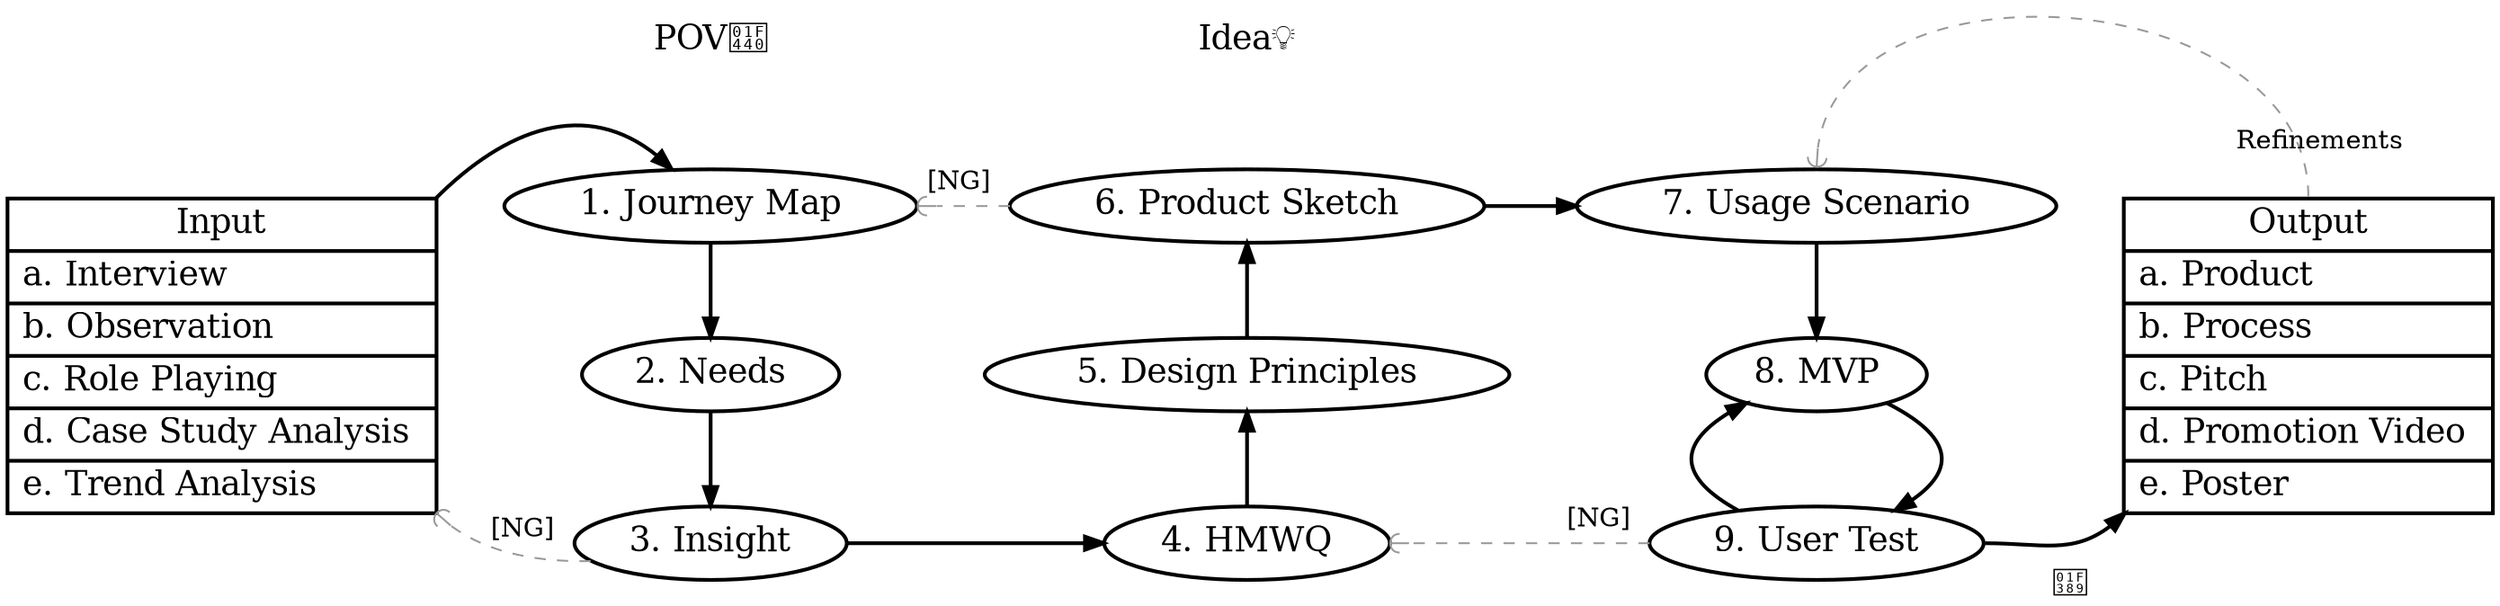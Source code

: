 # dot -T png edp-toolkit.dot -o edp-toolkit.png
digraph graph_name {
    graph [
	   rankdir = LR;
	   nodesep = 0.7;
	   ];
    edge [
	  style = bold;
	  shape = oval;
	  ];
    node [
	  style = bold;
	  fontsize = 18;
	  ];

    Input [
	   label = "Input|a. Interview \l|b. Observation \l|c. Role Playing \l|d. Case Study Analysis \l|e. Trend Analysis \l",
	   shape = record,
	   ];
    Output [
	    label = "Output|a. Product \l|b. Process \l|c. Pitch \l|d. Promotion Video \l|e. Poster \l",
	    shape = record,
	    ];

    CJM[label = "1. Journey Map"];
    Needs[label = "2. Needs"];
    Insight[label = "3. Insight"];
    HMWQ[label = "4. HMWQ"];
    DP [label = "5. Design Principles"];
    Sketch [label = "6. Product Sketch"];
    Story [label = "7. Usage Scenario"];
    MVP [label = "8. MVP"];
    Test [label = "9. User Test"];

    # connect
    Input -> CJM [
		  tailport = ne,
		  headport = nw
		  ];

    CJM -> Needs;
    Needs -> Insight;
    Insight -> HMWQ;
    //	HMWQ -> DP;
    //	DP -> Sketch;

    Sketch -> DP [dir = back];
    DP -> HMWQ [dir = back];

    Sketch -> Story;
    Story -> MVP;
    MVP -> Test;
    Test -> MVP;

    Test -> Output [
		    taillabel = "🎉",
		    labeldistance = 5,
		    tailport = e,
		    headport = sw
		    ];

    # Label
    node [shape = plaintext];
    POV [label = "POV👀"];
    Idea [label = "Idea💡"];
    //	Fin [label = ];

    //	Insight -> POV[color = white];
    //	Sketch -> Idea[color = white];
    //	Test -> Fin[color = white];

    # Ranking
    {rank = min; Input}
    {rank = same;
	CJM;
	Needs;
	Insight;
	POV
    }
    {rank = same;
	HMWQ;
	DP;
	Sketch;
	Idea
    }
    {rank = same;
	Story;
	MVP;
	Test;
	//		Fin
    }
    {rank = sink; Output}

    # NG
    edge[ color = "#999999"];
    Insight -> Input [
		      taillabel = "[NG]",
		      labeldistance = 4,
		      style = dashed,
		      arrowhead = curve,
		      headport = se
		      ];
    Sketch -> CJM [
		   taillabel = "[NG]",
		   labeldistance = 3,
		   style = dashed,
		   arrowhead = curve
		   ];
    Test -> HMWQ [
		  taillabel = "[NG]",
		  labeldistance = 3,
		  style = dashed,
		  arrowhead = curve
		  ];
    Output -> Story[
		    taillabel = "Refinements",
		    labeldistance = 3,
		    style = dashed,
		    arrowhead = curve,
		    tailport = n,
		    headport = n
		    ];
}
